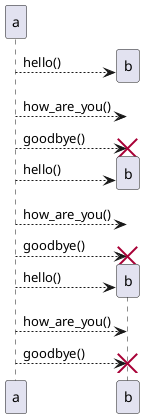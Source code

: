 {
  "sha1": "9wdxk6ps1f9v4nn48x0oq33xvrg8si0",
  "insertion": {
    "when": "2024-05-30T20:48:21.778Z",
    "url": "http://forum.plantuml.net/8024/lifelines-sequence-diagram-participant-repeatedly-destroyed",
    "user": "plantuml@gmail.com"
  }
}
@startuml
participant a
participant b

create b
a --> b : hello()
a --> b : how_are_you()
a --> b : goodbye()
destroy b

create b
a --> b : hello()
a --> b : how_are_you()
a --> b : goodbye()
destroy b

create b
a --> b : hello()
a --> b : how_are_you()
a --> b : goodbye()
destroy b


@enduml
